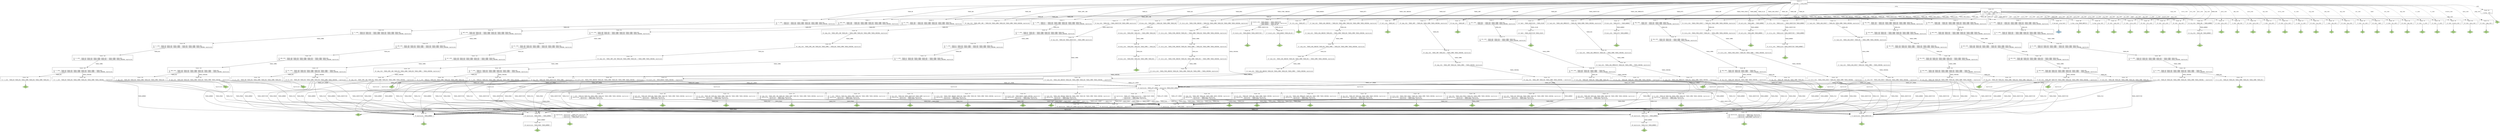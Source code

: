 // Generated by GNU Bison 3.8.2.
// Report bugs to <bug-bison@gnu.org>.
// Home page: <https://www.gnu.org/software/bison/>.

digraph "Step1/asm_parser.y"
{
  node [fontname = courier, shape = box, colorscheme = paired6]
  edge [fontname = courier]

  0 [label="State 0\n\l  0 $accept: • prog $end\l"]
  0 -> 1 [style=solid label="TOKEN_ADD"]
  0 -> 2 [style=solid label="TOKEN_SUB"]
  0 -> 3 [style=solid label="TOKEN_OR"]
  0 -> 4 [style=solid label="TOKEN_AND"]
  0 -> 5 [style=solid label="TOKEN_NOT"]
  0 -> 6 [style=solid label="TOKEN_XOR"]
  0 -> 7 [style=solid label="TOKEN_CMP"]
  0 -> 8 [style=solid label="TOKEN_RR"]
  0 -> 9 [style=solid label="TOKEN_RL"]
  0 -> 10 [style=solid label="TOKEN_BRANCH"]
  0 -> 11 [style=solid label="TOKEN_JUMP"]
  0 -> 12 [style=solid label="TOKEN_JUMP_LINK"]
  0 -> 13 [style=solid label="TOKEN_MOVE"]
  0 -> 14 [style=solid label="TOKEN_LOAD_DIRECT"]
  0 -> 15 [style=solid label="TOKEN_LOAD_IMMEDIATE"]
  0 -> 16 [style=solid label="TOKEN_LOAD_INDEXED"]
  0 -> 17 [style=solid label="TOKEN_STORE_DIRECT"]
  0 -> 18 [style=solid label="TOKEN_STORE_INDEXED"]
  0 -> 19 [style=solid label="TOKEN_RETI"]
  0 -> 20 [style=solid label="TOKEN_HALT"]
  0 -> 21 [style=solid label="TOKEN_NOP"]
  0 -> 22 [style=solid label="TOKEN_IDENTIFIER"]
  0 -> 23 [style=solid label="TOKEN_BYTE"]
  0 -> 24 [style=solid label="TOKEN_WORD"]
  0 -> 25 [style=solid label="TOKEN_ALLOC"]
  0 -> 26 [style=solid label="TOKEN_ORG"]
  0 -> 27 [style=solid label="TOKEN_EQU"]
  0 -> 28 [style=dashed label="prog"]
  0 -> 29 [style=dashed label="stmt"]
  0 -> 30 [style=dashed label="add_stmt"]
  0 -> 31 [style=dashed label="sub_stmt"]
  0 -> 32 [style=dashed label="or_stmt"]
  0 -> 33 [style=dashed label="and_stmt"]
  0 -> 34 [style=dashed label="xor_stmt"]
  0 -> 35 [style=dashed label="not_stmt"]
  0 -> 36 [style=dashed label="cmp_stmt"]
  0 -> 37 [style=dashed label="rr_stmt"]
  0 -> 38 [style=dashed label="rl_stmt"]
  0 -> 39 [style=dashed label="branch_stmt"]
  0 -> 40 [style=dashed label="move_stmt"]
  0 -> 41 [style=dashed label="jump_stmt"]
  0 -> 42 [style=dashed label="load_stmt"]
  0 -> 43 [style=dashed label="store_stmt"]
  0 -> 44 [style=dashed label="reti_stmt"]
  0 -> 45 [style=dashed label="halt_stmt"]
  0 -> 46 [style=dashed label="nop_stmt"]
  0 -> 47 [style=dashed label="byte_stmt"]
  0 -> 48 [style=dashed label="word_stmt"]
  0 -> 49 [style=dashed label="alloc_stmt"]
  0 -> 50 [style=dashed label="org_stmt"]
  0 -> 51 [style=dashed label="equ_stmt"]
  0 -> 52 [style=dashed label="label"]
  1 [label="State 1\n\l 27 add_stmt: TOKEN_ADD • TOKEN_REG TOKEN_COMMA TOKEN_REG TOKEN_COMMA TOKEN_REG\l 28         | TOKEN_ADD • TOKEN_REG TOKEN_COMMA TOKEN_REG TOKEN_COMMA TOKEN_CARDINAL expression\l"]
  1 -> 53 [style=solid label="TOKEN_REG"]
  2 [label="State 2\n\l 29 sub_stmt: TOKEN_SUB • TOKEN_REG TOKEN_COMMA TOKEN_REG TOKEN_COMMA TOKEN_REG\l 30         | TOKEN_SUB • TOKEN_REG TOKEN_COMMA TOKEN_REG TOKEN_COMMA TOKEN_CARDINAL expression\l"]
  2 -> 54 [style=solid label="TOKEN_REG"]
  3 [label="State 3\n\l 31 or_stmt: TOKEN_OR • TOKEN_REG TOKEN_COMMA TOKEN_REG TOKEN_COMMA TOKEN_REG\l 32        | TOKEN_OR • TOKEN_REG TOKEN_COMMA TOKEN_REG TOKEN_COMMA TOKEN_CARDINAL expression\l"]
  3 -> 55 [style=solid label="TOKEN_REG"]
  4 [label="State 4\n\l 33 and_stmt: TOKEN_AND • TOKEN_REG TOKEN_COMMA TOKEN_REG TOKEN_COMMA TOKEN_REG\l 34         | TOKEN_AND • TOKEN_REG TOKEN_COMMA TOKEN_REG TOKEN_COMMA TOKEN_CARDINAL expression\l"]
  4 -> 56 [style=solid label="TOKEN_REG"]
  5 [label="State 5\n\l 37 not_stmt: TOKEN_NOT • TOKEN_REG TOKEN_COMMA TOKEN_REG\l 38         | TOKEN_NOT • TOKEN_REG TOKEN_COMMA TOKEN_CARDINAL expression\l"]
  5 -> 57 [style=solid label="TOKEN_REG"]
  6 [label="State 6\n\l 35 xor_stmt: TOKEN_XOR • TOKEN_REG TOKEN_COMMA TOKEN_REG TOKEN_COMMA TOKEN_REG\l 36         | TOKEN_XOR • TOKEN_REG TOKEN_COMMA TOKEN_REG TOKEN_COMMA TOKEN_CARDINAL expression\l"]
  6 -> 58 [style=solid label="TOKEN_REG"]
  7 [label="State 7\n\l 39 cmp_stmt: TOKEN_CMP • TOKEN_REG TOKEN_COMMA TOKEN_REG\l 40         | TOKEN_CMP • TOKEN_REG TOKEN_COMMA TOKEN_CARDINAL expression\l"]
  7 -> 59 [style=solid label="TOKEN_REG"]
  8 [label="State 8\n\l 41 rr_stmt: TOKEN_RR • TOKEN_REG TOKEN_COMMA TOKEN_REG TOKEN_COMMA TOKEN_REG\l 42        | TOKEN_RR • TOKEN_REG TOKEN_COMMA TOKEN_REG TOKEN_COMMA TOKEN_CARDINAL expression\l"]
  8 -> 60 [style=solid label="TOKEN_REG"]
  9 [label="State 9\n\l 43 rl_stmt: TOKEN_RL • TOKEN_REG TOKEN_COMMA TOKEN_REG TOKEN_COMMA TOKEN_REG\l 44        | TOKEN_RL • TOKEN_REG TOKEN_COMMA TOKEN_REG TOKEN_COMMA TOKEN_CARDINAL expression\l"]
  9 -> 61 [style=solid label="TOKEN_REG"]
  10 [label="State 10\n\l 45 branch_stmt: TOKEN_BRANCH • TOKEN_IDENTIFIER\l 46            | TOKEN_BRANCH • TOKEN_CARDINAL expression\l 47            | TOKEN_BRANCH • TOKEN_DOLLAR\l"]
  10 -> 62 [style=solid label="TOKEN_IDENTIFIER"]
  10 -> 63 [style=solid label="TOKEN_CARDINAL"]
  10 -> 64 [style=solid label="TOKEN_DOLLAR"]
  11 [label="State 11\n\l 49 jump_stmt: TOKEN_JUMP • TOKEN_REG TOKEN_COMMA TOKEN_CARDINAL expression\l"]
  11 -> 65 [style=solid label="TOKEN_REG"]
  12 [label="State 12\n\l 50 jump_stmt: TOKEN_JUMP_LINK • TOKEN_REG TOKEN_COMMA TOKEN_REG TOKEN_COMMA TOKEN_CARDINAL expression\l"]
  12 -> 66 [style=solid label="TOKEN_REG"]
  13 [label="State 13\n\l 48 move_stmt: TOKEN_MOVE • TOKEN_REG TOKEN_COMMA TOKEN_REG\l"]
  13 -> 67 [style=solid label="TOKEN_REG"]
  14 [label="State 14\n\l 51 load_stmt: TOKEN_LOAD_DIRECT • TOKEN_REG TOKEN_COMMA TOKEN_CARDINAL expression\l"]
  14 -> 68 [style=solid label="TOKEN_REG"]
  15 [label="State 15\n\l 52 load_stmt: TOKEN_LOAD_IMMEDIATE • TOKEN_REG TOKEN_COMMA TOKEN_CARDINAL expression\l"]
  15 -> 69 [style=solid label="TOKEN_REG"]
  16 [label="State 16\n\l 53 load_stmt: TOKEN_LOAD_INDEXED • TOKEN_REG TOKEN_COMMA TOKEN_REG TOKEN_COMMA TOKEN_CARDINAL expression\l"]
  16 -> 70 [style=solid label="TOKEN_REG"]
  17 [label="State 17\n\l 54 store_stmt: TOKEN_STORE_DIRECT • TOKEN_REG TOKEN_COMMA TOKEN_CARDINAL expression\l"]
  17 -> 71 [style=solid label="TOKEN_REG"]
  18 [label="State 18\n\l 55 store_stmt: TOKEN_STORE_INDEXED • TOKEN_REG TOKEN_COMMA TOKEN_REG TOKEN_COMMA TOKEN_CARDINAL expression\l"]
  18 -> 72 [style=solid label="TOKEN_REG"]
  19 [label="State 19\n\l 56 reti_stmt: TOKEN_RETI •\l"]
  19 -> "19R56" [style=solid]
 "19R56" [label="R56", fillcolor=3, shape=diamond, style=filled]
  20 [label="State 20\n\l 57 halt_stmt: TOKEN_HALT •\l"]
  20 -> "20R57" [style=solid]
 "20R57" [label="R57", fillcolor=3, shape=diamond, style=filled]
  21 [label="State 21\n\l 58 nop_stmt: TOKEN_NOP •\l"]
  21 -> "21R58" [style=solid]
 "21R58" [label="R58", fillcolor=3, shape=diamond, style=filled]
  22 [label="State 22\n\l 64 label: TOKEN_IDENTIFIER • TOKEN_COLON\l"]
  22 -> 73 [style=solid label="TOKEN_COLON"]
  23 [label="State 23\n\l 59 byte_stmt: TOKEN_BYTE • TOKEN_NUMBER\l"]
  23 -> 74 [style=solid label="TOKEN_NUMBER"]
  24 [label="State 24\n\l 60 word_stmt: TOKEN_WORD • TOKEN_NUMBER\l"]
  24 -> 75 [style=solid label="TOKEN_NUMBER"]
  25 [label="State 25\n\l 61 alloc_stmt: TOKEN_ALLOC • TOKEN_IDENTIFIER TOKEN_NUMBER\l"]
  25 -> 76 [style=solid label="TOKEN_IDENTIFIER"]
  26 [label="State 26\n\l 62 org_stmt: TOKEN_ORG • TOKEN_NUMBER\l"]
  26 -> 77 [style=solid label="TOKEN_NUMBER"]
  27 [label="State 27\n\l 63 equ_stmt: TOKEN_EQU • TOKEN_IDENTIFIER TOKEN_COMMA expression\l"]
  27 -> 78 [style=solid label="TOKEN_IDENTIFIER"]
  28 [label="State 28\n\l  0 $accept: prog • $end\l  1 prog: prog • TOKEN_ENDFILE\l  2     | prog • stmt\l"]
  28 -> 79 [style=solid label="$end"]
  28 -> 1 [style=solid label="TOKEN_ADD"]
  28 -> 2 [style=solid label="TOKEN_SUB"]
  28 -> 3 [style=solid label="TOKEN_OR"]
  28 -> 4 [style=solid label="TOKEN_AND"]
  28 -> 5 [style=solid label="TOKEN_NOT"]
  28 -> 6 [style=solid label="TOKEN_XOR"]
  28 -> 7 [style=solid label="TOKEN_CMP"]
  28 -> 8 [style=solid label="TOKEN_RR"]
  28 -> 9 [style=solid label="TOKEN_RL"]
  28 -> 10 [style=solid label="TOKEN_BRANCH"]
  28 -> 11 [style=solid label="TOKEN_JUMP"]
  28 -> 12 [style=solid label="TOKEN_JUMP_LINK"]
  28 -> 13 [style=solid label="TOKEN_MOVE"]
  28 -> 14 [style=solid label="TOKEN_LOAD_DIRECT"]
  28 -> 15 [style=solid label="TOKEN_LOAD_IMMEDIATE"]
  28 -> 16 [style=solid label="TOKEN_LOAD_INDEXED"]
  28 -> 17 [style=solid label="TOKEN_STORE_DIRECT"]
  28 -> 18 [style=solid label="TOKEN_STORE_INDEXED"]
  28 -> 19 [style=solid label="TOKEN_RETI"]
  28 -> 20 [style=solid label="TOKEN_HALT"]
  28 -> 21 [style=solid label="TOKEN_NOP"]
  28 -> 22 [style=solid label="TOKEN_IDENTIFIER"]
  28 -> 80 [style=solid label="TOKEN_ENDFILE"]
  28 -> 23 [style=solid label="TOKEN_BYTE"]
  28 -> 24 [style=solid label="TOKEN_WORD"]
  28 -> 25 [style=solid label="TOKEN_ALLOC"]
  28 -> 26 [style=solid label="TOKEN_ORG"]
  28 -> 27 [style=solid label="TOKEN_EQU"]
  28 -> 81 [style=dashed label="stmt"]
  28 -> 30 [style=dashed label="add_stmt"]
  28 -> 31 [style=dashed label="sub_stmt"]
  28 -> 32 [style=dashed label="or_stmt"]
  28 -> 33 [style=dashed label="and_stmt"]
  28 -> 34 [style=dashed label="xor_stmt"]
  28 -> 35 [style=dashed label="not_stmt"]
  28 -> 36 [style=dashed label="cmp_stmt"]
  28 -> 37 [style=dashed label="rr_stmt"]
  28 -> 38 [style=dashed label="rl_stmt"]
  28 -> 39 [style=dashed label="branch_stmt"]
  28 -> 40 [style=dashed label="move_stmt"]
  28 -> 41 [style=dashed label="jump_stmt"]
  28 -> 42 [style=dashed label="load_stmt"]
  28 -> 43 [style=dashed label="store_stmt"]
  28 -> 44 [style=dashed label="reti_stmt"]
  28 -> 45 [style=dashed label="halt_stmt"]
  28 -> 46 [style=dashed label="nop_stmt"]
  28 -> 47 [style=dashed label="byte_stmt"]
  28 -> 48 [style=dashed label="word_stmt"]
  28 -> 49 [style=dashed label="alloc_stmt"]
  28 -> 50 [style=dashed label="org_stmt"]
  28 -> 51 [style=dashed label="equ_stmt"]
  28 -> 52 [style=dashed label="label"]
  29 [label="State 29\n\l  3 prog: stmt •\l"]
  29 -> "29R3" [style=solid]
 "29R3" [label="R3", fillcolor=3, shape=diamond, style=filled]
  30 [label="State 30\n\l  4 stmt: add_stmt •\l"]
  30 -> "30R4" [style=solid]
 "30R4" [label="R4", fillcolor=3, shape=diamond, style=filled]
  31 [label="State 31\n\l  5 stmt: sub_stmt •\l"]
  31 -> "31R5" [style=solid]
 "31R5" [label="R5", fillcolor=3, shape=diamond, style=filled]
  32 [label="State 32\n\l  6 stmt: or_stmt •\l"]
  32 -> "32R6" [style=solid]
 "32R6" [label="R6", fillcolor=3, shape=diamond, style=filled]
  33 [label="State 33\n\l  7 stmt: and_stmt •\l"]
  33 -> "33R7" [style=solid]
 "33R7" [label="R7", fillcolor=3, shape=diamond, style=filled]
  34 [label="State 34\n\l  9 stmt: xor_stmt •\l"]
  34 -> "34R9" [style=solid]
 "34R9" [label="R9", fillcolor=3, shape=diamond, style=filled]
  35 [label="State 35\n\l  8 stmt: not_stmt •\l"]
  35 -> "35R8" [style=solid]
 "35R8" [label="R8", fillcolor=3, shape=diamond, style=filled]
  36 [label="State 36\n\l 10 stmt: cmp_stmt •\l"]
  36 -> "36R10" [style=solid]
 "36R10" [label="R10", fillcolor=3, shape=diamond, style=filled]
  37 [label="State 37\n\l 11 stmt: rr_stmt •\l"]
  37 -> "37R11" [style=solid]
 "37R11" [label="R11", fillcolor=3, shape=diamond, style=filled]
  38 [label="State 38\n\l 12 stmt: rl_stmt •\l"]
  38 -> "38R12" [style=solid]
 "38R12" [label="R12", fillcolor=3, shape=diamond, style=filled]
  39 [label="State 39\n\l 13 stmt: branch_stmt •\l"]
  39 -> "39R13" [style=solid]
 "39R13" [label="R13", fillcolor=3, shape=diamond, style=filled]
  40 [label="State 40\n\l 14 stmt: move_stmt •\l"]
  40 -> "40R14" [style=solid]
 "40R14" [label="R14", fillcolor=3, shape=diamond, style=filled]
  41 [label="State 41\n\l 15 stmt: jump_stmt •\l"]
  41 -> "41R15" [style=solid]
 "41R15" [label="R15", fillcolor=3, shape=diamond, style=filled]
  42 [label="State 42\n\l 16 stmt: load_stmt •\l"]
  42 -> "42R16" [style=solid]
 "42R16" [label="R16", fillcolor=3, shape=diamond, style=filled]
  43 [label="State 43\n\l 17 stmt: store_stmt •\l"]
  43 -> "43R17" [style=solid]
 "43R17" [label="R17", fillcolor=3, shape=diamond, style=filled]
  44 [label="State 44\n\l 18 stmt: reti_stmt •\l"]
  44 -> "44R18" [style=solid]
 "44R18" [label="R18", fillcolor=3, shape=diamond, style=filled]
  45 [label="State 45\n\l 19 stmt: halt_stmt •\l"]
  45 -> "45R19" [style=solid]
 "45R19" [label="R19", fillcolor=3, shape=diamond, style=filled]
  46 [label="State 46\n\l 20 stmt: nop_stmt •\l"]
  46 -> "46R20" [style=solid]
 "46R20" [label="R20", fillcolor=3, shape=diamond, style=filled]
  47 [label="State 47\n\l 21 stmt: byte_stmt •\l"]
  47 -> "47R21" [style=solid]
 "47R21" [label="R21", fillcolor=3, shape=diamond, style=filled]
  48 [label="State 48\n\l 22 stmt: word_stmt •\l"]
  48 -> "48R22" [style=solid]
 "48R22" [label="R22", fillcolor=3, shape=diamond, style=filled]
  49 [label="State 49\n\l 23 stmt: alloc_stmt •\l"]
  49 -> "49R23" [style=solid]
 "49R23" [label="R23", fillcolor=3, shape=diamond, style=filled]
  50 [label="State 50\n\l 24 stmt: org_stmt •\l"]
  50 -> "50R24" [style=solid]
 "50R24" [label="R24", fillcolor=3, shape=diamond, style=filled]
  51 [label="State 51\n\l 25 stmt: equ_stmt •\l"]
  51 -> "51R25" [style=solid]
 "51R25" [label="R25", fillcolor=3, shape=diamond, style=filled]
  52 [label="State 52\n\l 26 stmt: label •\l"]
  52 -> "52R26" [style=solid]
 "52R26" [label="R26", fillcolor=3, shape=diamond, style=filled]
  53 [label="State 53\n\l 27 add_stmt: TOKEN_ADD TOKEN_REG • TOKEN_COMMA TOKEN_REG TOKEN_COMMA TOKEN_REG\l 28         | TOKEN_ADD TOKEN_REG • TOKEN_COMMA TOKEN_REG TOKEN_COMMA TOKEN_CARDINAL expression\l"]
  53 -> 82 [style=solid label="TOKEN_COMMA"]
  54 [label="State 54\n\l 29 sub_stmt: TOKEN_SUB TOKEN_REG • TOKEN_COMMA TOKEN_REG TOKEN_COMMA TOKEN_REG\l 30         | TOKEN_SUB TOKEN_REG • TOKEN_COMMA TOKEN_REG TOKEN_COMMA TOKEN_CARDINAL expression\l"]
  54 -> 83 [style=solid label="TOKEN_COMMA"]
  55 [label="State 55\n\l 31 or_stmt: TOKEN_OR TOKEN_REG • TOKEN_COMMA TOKEN_REG TOKEN_COMMA TOKEN_REG\l 32        | TOKEN_OR TOKEN_REG • TOKEN_COMMA TOKEN_REG TOKEN_COMMA TOKEN_CARDINAL expression\l"]
  55 -> 84 [style=solid label="TOKEN_COMMA"]
  56 [label="State 56\n\l 33 and_stmt: TOKEN_AND TOKEN_REG • TOKEN_COMMA TOKEN_REG TOKEN_COMMA TOKEN_REG\l 34         | TOKEN_AND TOKEN_REG • TOKEN_COMMA TOKEN_REG TOKEN_COMMA TOKEN_CARDINAL expression\l"]
  56 -> 85 [style=solid label="TOKEN_COMMA"]
  57 [label="State 57\n\l 37 not_stmt: TOKEN_NOT TOKEN_REG • TOKEN_COMMA TOKEN_REG\l 38         | TOKEN_NOT TOKEN_REG • TOKEN_COMMA TOKEN_CARDINAL expression\l"]
  57 -> 86 [style=solid label="TOKEN_COMMA"]
  58 [label="State 58\n\l 35 xor_stmt: TOKEN_XOR TOKEN_REG • TOKEN_COMMA TOKEN_REG TOKEN_COMMA TOKEN_REG\l 36         | TOKEN_XOR TOKEN_REG • TOKEN_COMMA TOKEN_REG TOKEN_COMMA TOKEN_CARDINAL expression\l"]
  58 -> 87 [style=solid label="TOKEN_COMMA"]
  59 [label="State 59\n\l 39 cmp_stmt: TOKEN_CMP TOKEN_REG • TOKEN_COMMA TOKEN_REG\l 40         | TOKEN_CMP TOKEN_REG • TOKEN_COMMA TOKEN_CARDINAL expression\l"]
  59 -> 88 [style=solid label="TOKEN_COMMA"]
  60 [label="State 60\n\l 41 rr_stmt: TOKEN_RR TOKEN_REG • TOKEN_COMMA TOKEN_REG TOKEN_COMMA TOKEN_REG\l 42        | TOKEN_RR TOKEN_REG • TOKEN_COMMA TOKEN_REG TOKEN_COMMA TOKEN_CARDINAL expression\l"]
  60 -> 89 [style=solid label="TOKEN_COMMA"]
  61 [label="State 61\n\l 43 rl_stmt: TOKEN_RL TOKEN_REG • TOKEN_COMMA TOKEN_REG TOKEN_COMMA TOKEN_REG\l 44        | TOKEN_RL TOKEN_REG • TOKEN_COMMA TOKEN_REG TOKEN_COMMA TOKEN_CARDINAL expression\l"]
  61 -> 90 [style=solid label="TOKEN_COMMA"]
  62 [label="State 62\n\l 45 branch_stmt: TOKEN_BRANCH TOKEN_IDENTIFIER •\l"]
  62 -> "62R45" [style=solid]
 "62R45" [label="R45", fillcolor=3, shape=diamond, style=filled]
  63 [label="State 63\n\l 46 branch_stmt: TOKEN_BRANCH TOKEN_CARDINAL • expression\l"]
  63 -> 91 [style=solid label="TOKEN_NUMBER"]
  63 -> 92 [style=solid label="TOKEN_IDENTIFIER"]
  63 -> 93 [style=solid label="TOKEN_PLUS"]
  63 -> 94 [style=solid label="TOKEN_MINUS"]
  63 -> 95 [style=solid label="TOKEN_LEFT_PAREN"]
  63 -> 96 [style=dashed label="expression"]
  64 [label="State 64\n\l 47 branch_stmt: TOKEN_BRANCH TOKEN_DOLLAR •\l"]
  64 -> "64R47" [style=solid]
 "64R47" [label="R47", fillcolor=3, shape=diamond, style=filled]
  65 [label="State 65\n\l 49 jump_stmt: TOKEN_JUMP TOKEN_REG • TOKEN_COMMA TOKEN_CARDINAL expression\l"]
  65 -> 97 [style=solid label="TOKEN_COMMA"]
  66 [label="State 66\n\l 50 jump_stmt: TOKEN_JUMP_LINK TOKEN_REG • TOKEN_COMMA TOKEN_REG TOKEN_COMMA TOKEN_CARDINAL expression\l"]
  66 -> 98 [style=solid label="TOKEN_COMMA"]
  67 [label="State 67\n\l 48 move_stmt: TOKEN_MOVE TOKEN_REG • TOKEN_COMMA TOKEN_REG\l"]
  67 -> 99 [style=solid label="TOKEN_COMMA"]
  68 [label="State 68\n\l 51 load_stmt: TOKEN_LOAD_DIRECT TOKEN_REG • TOKEN_COMMA TOKEN_CARDINAL expression\l"]
  68 -> 100 [style=solid label="TOKEN_COMMA"]
  69 [label="State 69\n\l 52 load_stmt: TOKEN_LOAD_IMMEDIATE TOKEN_REG • TOKEN_COMMA TOKEN_CARDINAL expression\l"]
  69 -> 101 [style=solid label="TOKEN_COMMA"]
  70 [label="State 70\n\l 53 load_stmt: TOKEN_LOAD_INDEXED TOKEN_REG • TOKEN_COMMA TOKEN_REG TOKEN_COMMA TOKEN_CARDINAL expression\l"]
  70 -> 102 [style=solid label="TOKEN_COMMA"]
  71 [label="State 71\n\l 54 store_stmt: TOKEN_STORE_DIRECT TOKEN_REG • TOKEN_COMMA TOKEN_CARDINAL expression\l"]
  71 -> 103 [style=solid label="TOKEN_COMMA"]
  72 [label="State 72\n\l 55 store_stmt: TOKEN_STORE_INDEXED TOKEN_REG • TOKEN_COMMA TOKEN_REG TOKEN_COMMA TOKEN_CARDINAL expression\l"]
  72 -> 104 [style=solid label="TOKEN_COMMA"]
  73 [label="State 73\n\l 64 label: TOKEN_IDENTIFIER TOKEN_COLON •\l"]
  73 -> "73R64" [style=solid]
 "73R64" [label="R64", fillcolor=3, shape=diamond, style=filled]
  74 [label="State 74\n\l 59 byte_stmt: TOKEN_BYTE TOKEN_NUMBER •\l"]
  74 -> "74R59" [style=solid]
 "74R59" [label="R59", fillcolor=3, shape=diamond, style=filled]
  75 [label="State 75\n\l 60 word_stmt: TOKEN_WORD TOKEN_NUMBER •\l"]
  75 -> "75R60" [style=solid]
 "75R60" [label="R60", fillcolor=3, shape=diamond, style=filled]
  76 [label="State 76\n\l 61 alloc_stmt: TOKEN_ALLOC TOKEN_IDENTIFIER • TOKEN_NUMBER\l"]
  76 -> 105 [style=solid label="TOKEN_NUMBER"]
  77 [label="State 77\n\l 62 org_stmt: TOKEN_ORG TOKEN_NUMBER •\l"]
  77 -> "77R62" [style=solid]
 "77R62" [label="R62", fillcolor=3, shape=diamond, style=filled]
  78 [label="State 78\n\l 63 equ_stmt: TOKEN_EQU TOKEN_IDENTIFIER • TOKEN_COMMA expression\l"]
  78 -> 106 [style=solid label="TOKEN_COMMA"]
  79 [label="State 79\n\l  0 $accept: prog $end •\l"]
  79 -> "79R0" [style=solid]
 "79R0" [label="Acc", fillcolor=1, shape=diamond, style=filled]
  80 [label="State 80\n\l  1 prog: prog TOKEN_ENDFILE •\l"]
  80 -> "80R1" [style=solid]
 "80R1" [label="R1", fillcolor=3, shape=diamond, style=filled]
  81 [label="State 81\n\l  2 prog: prog stmt •\l"]
  81 -> "81R2" [style=solid]
 "81R2" [label="R2", fillcolor=3, shape=diamond, style=filled]
  82 [label="State 82\n\l 27 add_stmt: TOKEN_ADD TOKEN_REG TOKEN_COMMA • TOKEN_REG TOKEN_COMMA TOKEN_REG\l 28         | TOKEN_ADD TOKEN_REG TOKEN_COMMA • TOKEN_REG TOKEN_COMMA TOKEN_CARDINAL expression\l"]
  82 -> 107 [style=solid label="TOKEN_REG"]
  83 [label="State 83\n\l 29 sub_stmt: TOKEN_SUB TOKEN_REG TOKEN_COMMA • TOKEN_REG TOKEN_COMMA TOKEN_REG\l 30         | TOKEN_SUB TOKEN_REG TOKEN_COMMA • TOKEN_REG TOKEN_COMMA TOKEN_CARDINAL expression\l"]
  83 -> 108 [style=solid label="TOKEN_REG"]
  84 [label="State 84\n\l 31 or_stmt: TOKEN_OR TOKEN_REG TOKEN_COMMA • TOKEN_REG TOKEN_COMMA TOKEN_REG\l 32        | TOKEN_OR TOKEN_REG TOKEN_COMMA • TOKEN_REG TOKEN_COMMA TOKEN_CARDINAL expression\l"]
  84 -> 109 [style=solid label="TOKEN_REG"]
  85 [label="State 85\n\l 33 and_stmt: TOKEN_AND TOKEN_REG TOKEN_COMMA • TOKEN_REG TOKEN_COMMA TOKEN_REG\l 34         | TOKEN_AND TOKEN_REG TOKEN_COMMA • TOKEN_REG TOKEN_COMMA TOKEN_CARDINAL expression\l"]
  85 -> 110 [style=solid label="TOKEN_REG"]
  86 [label="State 86\n\l 37 not_stmt: TOKEN_NOT TOKEN_REG TOKEN_COMMA • TOKEN_REG\l 38         | TOKEN_NOT TOKEN_REG TOKEN_COMMA • TOKEN_CARDINAL expression\l"]
  86 -> 111 [style=solid label="TOKEN_REG"]
  86 -> 112 [style=solid label="TOKEN_CARDINAL"]
  87 [label="State 87\n\l 35 xor_stmt: TOKEN_XOR TOKEN_REG TOKEN_COMMA • TOKEN_REG TOKEN_COMMA TOKEN_REG\l 36         | TOKEN_XOR TOKEN_REG TOKEN_COMMA • TOKEN_REG TOKEN_COMMA TOKEN_CARDINAL expression\l"]
  87 -> 113 [style=solid label="TOKEN_REG"]
  88 [label="State 88\n\l 39 cmp_stmt: TOKEN_CMP TOKEN_REG TOKEN_COMMA • TOKEN_REG\l 40         | TOKEN_CMP TOKEN_REG TOKEN_COMMA • TOKEN_CARDINAL expression\l"]
  88 -> 114 [style=solid label="TOKEN_REG"]
  88 -> 115 [style=solid label="TOKEN_CARDINAL"]
  89 [label="State 89\n\l 41 rr_stmt: TOKEN_RR TOKEN_REG TOKEN_COMMA • TOKEN_REG TOKEN_COMMA TOKEN_REG\l 42        | TOKEN_RR TOKEN_REG TOKEN_COMMA • TOKEN_REG TOKEN_COMMA TOKEN_CARDINAL expression\l"]
  89 -> 116 [style=solid label="TOKEN_REG"]
  90 [label="State 90\n\l 43 rl_stmt: TOKEN_RL TOKEN_REG TOKEN_COMMA • TOKEN_REG TOKEN_COMMA TOKEN_REG\l 44        | TOKEN_RL TOKEN_REG TOKEN_COMMA • TOKEN_REG TOKEN_COMMA TOKEN_CARDINAL expression\l"]
  90 -> 117 [style=solid label="TOKEN_REG"]
  91 [label="State 91\n\l 70 expression: TOKEN_NUMBER •\l"]
  91 -> "91R70" [style=solid]
 "91R70" [label="R70", fillcolor=3, shape=diamond, style=filled]
  92 [label="State 92\n\l 71 expression: TOKEN_IDENTIFIER •\l"]
  92 -> "92R71" [style=solid]
 "92R71" [label="R71", fillcolor=3, shape=diamond, style=filled]
  93 [label="State 93\n\l 68 expression: TOKEN_PLUS • TOKEN_NUMBER\l"]
  93 -> 118 [style=solid label="TOKEN_NUMBER"]
  94 [label="State 94\n\l 69 expression: TOKEN_MINUS • TOKEN_NUMBER\l"]
  94 -> 119 [style=solid label="TOKEN_NUMBER"]
  95 [label="State 95\n\l 65 expression: TOKEN_LEFT_PAREN • expression TOKEN_RIGHT_PAREN\l"]
  95 -> 91 [style=solid label="TOKEN_NUMBER"]
  95 -> 92 [style=solid label="TOKEN_IDENTIFIER"]
  95 -> 93 [style=solid label="TOKEN_PLUS"]
  95 -> 94 [style=solid label="TOKEN_MINUS"]
  95 -> 95 [style=solid label="TOKEN_LEFT_PAREN"]
  95 -> 120 [style=dashed label="expression"]
  96 [label="State 96\n\l 46 branch_stmt: TOKEN_BRANCH TOKEN_CARDINAL expression •\l 66 expression: expression • TOKEN_PLUS expression\l 67           | expression • TOKEN_MINUS expression\l"]
  96 -> 121 [style=solid label="TOKEN_PLUS"]
  96 -> 122 [style=solid label="TOKEN_MINUS"]
  96 -> "96R46" [style=solid]
 "96R46" [label="R46", fillcolor=3, shape=diamond, style=filled]
  97 [label="State 97\n\l 49 jump_stmt: TOKEN_JUMP TOKEN_REG TOKEN_COMMA • TOKEN_CARDINAL expression\l"]
  97 -> 123 [style=solid label="TOKEN_CARDINAL"]
  98 [label="State 98\n\l 50 jump_stmt: TOKEN_JUMP_LINK TOKEN_REG TOKEN_COMMA • TOKEN_REG TOKEN_COMMA TOKEN_CARDINAL expression\l"]
  98 -> 124 [style=solid label="TOKEN_REG"]
  99 [label="State 99\n\l 48 move_stmt: TOKEN_MOVE TOKEN_REG TOKEN_COMMA • TOKEN_REG\l"]
  99 -> 125 [style=solid label="TOKEN_REG"]
  100 [label="State 100\n\l 51 load_stmt: TOKEN_LOAD_DIRECT TOKEN_REG TOKEN_COMMA • TOKEN_CARDINAL expression\l"]
  100 -> 126 [style=solid label="TOKEN_CARDINAL"]
  101 [label="State 101\n\l 52 load_stmt: TOKEN_LOAD_IMMEDIATE TOKEN_REG TOKEN_COMMA • TOKEN_CARDINAL expression\l"]
  101 -> 127 [style=solid label="TOKEN_CARDINAL"]
  102 [label="State 102\n\l 53 load_stmt: TOKEN_LOAD_INDEXED TOKEN_REG TOKEN_COMMA • TOKEN_REG TOKEN_COMMA TOKEN_CARDINAL expression\l"]
  102 -> 128 [style=solid label="TOKEN_REG"]
  103 [label="State 103\n\l 54 store_stmt: TOKEN_STORE_DIRECT TOKEN_REG TOKEN_COMMA • TOKEN_CARDINAL expression\l"]
  103 -> 129 [style=solid label="TOKEN_CARDINAL"]
  104 [label="State 104\n\l 55 store_stmt: TOKEN_STORE_INDEXED TOKEN_REG TOKEN_COMMA • TOKEN_REG TOKEN_COMMA TOKEN_CARDINAL expression\l"]
  104 -> 130 [style=solid label="TOKEN_REG"]
  105 [label="State 105\n\l 61 alloc_stmt: TOKEN_ALLOC TOKEN_IDENTIFIER TOKEN_NUMBER •\l"]
  105 -> "105R61" [style=solid]
 "105R61" [label="R61", fillcolor=3, shape=diamond, style=filled]
  106 [label="State 106\n\l 63 equ_stmt: TOKEN_EQU TOKEN_IDENTIFIER TOKEN_COMMA • expression\l"]
  106 -> 91 [style=solid label="TOKEN_NUMBER"]
  106 -> 92 [style=solid label="TOKEN_IDENTIFIER"]
  106 -> 93 [style=solid label="TOKEN_PLUS"]
  106 -> 94 [style=solid label="TOKEN_MINUS"]
  106 -> 95 [style=solid label="TOKEN_LEFT_PAREN"]
  106 -> 131 [style=dashed label="expression"]
  107 [label="State 107\n\l 27 add_stmt: TOKEN_ADD TOKEN_REG TOKEN_COMMA TOKEN_REG • TOKEN_COMMA TOKEN_REG\l 28         | TOKEN_ADD TOKEN_REG TOKEN_COMMA TOKEN_REG • TOKEN_COMMA TOKEN_CARDINAL expression\l"]
  107 -> 132 [style=solid label="TOKEN_COMMA"]
  108 [label="State 108\n\l 29 sub_stmt: TOKEN_SUB TOKEN_REG TOKEN_COMMA TOKEN_REG • TOKEN_COMMA TOKEN_REG\l 30         | TOKEN_SUB TOKEN_REG TOKEN_COMMA TOKEN_REG • TOKEN_COMMA TOKEN_CARDINAL expression\l"]
  108 -> 133 [style=solid label="TOKEN_COMMA"]
  109 [label="State 109\n\l 31 or_stmt: TOKEN_OR TOKEN_REG TOKEN_COMMA TOKEN_REG • TOKEN_COMMA TOKEN_REG\l 32        | TOKEN_OR TOKEN_REG TOKEN_COMMA TOKEN_REG • TOKEN_COMMA TOKEN_CARDINAL expression\l"]
  109 -> 134 [style=solid label="TOKEN_COMMA"]
  110 [label="State 110\n\l 33 and_stmt: TOKEN_AND TOKEN_REG TOKEN_COMMA TOKEN_REG • TOKEN_COMMA TOKEN_REG\l 34         | TOKEN_AND TOKEN_REG TOKEN_COMMA TOKEN_REG • TOKEN_COMMA TOKEN_CARDINAL expression\l"]
  110 -> 135 [style=solid label="TOKEN_COMMA"]
  111 [label="State 111\n\l 37 not_stmt: TOKEN_NOT TOKEN_REG TOKEN_COMMA TOKEN_REG •\l"]
  111 -> "111R37" [style=solid]
 "111R37" [label="R37", fillcolor=3, shape=diamond, style=filled]
  112 [label="State 112\n\l 38 not_stmt: TOKEN_NOT TOKEN_REG TOKEN_COMMA TOKEN_CARDINAL • expression\l"]
  112 -> 91 [style=solid label="TOKEN_NUMBER"]
  112 -> 92 [style=solid label="TOKEN_IDENTIFIER"]
  112 -> 93 [style=solid label="TOKEN_PLUS"]
  112 -> 94 [style=solid label="TOKEN_MINUS"]
  112 -> 95 [style=solid label="TOKEN_LEFT_PAREN"]
  112 -> 136 [style=dashed label="expression"]
  113 [label="State 113\n\l 35 xor_stmt: TOKEN_XOR TOKEN_REG TOKEN_COMMA TOKEN_REG • TOKEN_COMMA TOKEN_REG\l 36         | TOKEN_XOR TOKEN_REG TOKEN_COMMA TOKEN_REG • TOKEN_COMMA TOKEN_CARDINAL expression\l"]
  113 -> 137 [style=solid label="TOKEN_COMMA"]
  114 [label="State 114\n\l 39 cmp_stmt: TOKEN_CMP TOKEN_REG TOKEN_COMMA TOKEN_REG •\l"]
  114 -> "114R39" [style=solid]
 "114R39" [label="R39", fillcolor=3, shape=diamond, style=filled]
  115 [label="State 115\n\l 40 cmp_stmt: TOKEN_CMP TOKEN_REG TOKEN_COMMA TOKEN_CARDINAL • expression\l"]
  115 -> 91 [style=solid label="TOKEN_NUMBER"]
  115 -> 92 [style=solid label="TOKEN_IDENTIFIER"]
  115 -> 93 [style=solid label="TOKEN_PLUS"]
  115 -> 94 [style=solid label="TOKEN_MINUS"]
  115 -> 95 [style=solid label="TOKEN_LEFT_PAREN"]
  115 -> 138 [style=dashed label="expression"]
  116 [label="State 116\n\l 41 rr_stmt: TOKEN_RR TOKEN_REG TOKEN_COMMA TOKEN_REG • TOKEN_COMMA TOKEN_REG\l 42        | TOKEN_RR TOKEN_REG TOKEN_COMMA TOKEN_REG • TOKEN_COMMA TOKEN_CARDINAL expression\l"]
  116 -> 139 [style=solid label="TOKEN_COMMA"]
  117 [label="State 117\n\l 43 rl_stmt: TOKEN_RL TOKEN_REG TOKEN_COMMA TOKEN_REG • TOKEN_COMMA TOKEN_REG\l 44        | TOKEN_RL TOKEN_REG TOKEN_COMMA TOKEN_REG • TOKEN_COMMA TOKEN_CARDINAL expression\l"]
  117 -> 140 [style=solid label="TOKEN_COMMA"]
  118 [label="State 118\n\l 68 expression: TOKEN_PLUS TOKEN_NUMBER •\l"]
  118 -> "118R68" [style=solid]
 "118R68" [label="R68", fillcolor=3, shape=diamond, style=filled]
  119 [label="State 119\n\l 69 expression: TOKEN_MINUS TOKEN_NUMBER •\l"]
  119 -> "119R69" [style=solid]
 "119R69" [label="R69", fillcolor=3, shape=diamond, style=filled]
  120 [label="State 120\n\l 65 expression: TOKEN_LEFT_PAREN expression • TOKEN_RIGHT_PAREN\l 66           | expression • TOKEN_PLUS expression\l 67           | expression • TOKEN_MINUS expression\l"]
  120 -> 121 [style=solid label="TOKEN_PLUS"]
  120 -> 122 [style=solid label="TOKEN_MINUS"]
  120 -> 141 [style=solid label="TOKEN_RIGHT_PAREN"]
  121 [label="State 121\n\l 66 expression: expression TOKEN_PLUS • expression\l"]
  121 -> 91 [style=solid label="TOKEN_NUMBER"]
  121 -> 92 [style=solid label="TOKEN_IDENTIFIER"]
  121 -> 93 [style=solid label="TOKEN_PLUS"]
  121 -> 94 [style=solid label="TOKEN_MINUS"]
  121 -> 95 [style=solid label="TOKEN_LEFT_PAREN"]
  121 -> 142 [style=dashed label="expression"]
  122 [label="State 122\n\l 67 expression: expression TOKEN_MINUS • expression\l"]
  122 -> 91 [style=solid label="TOKEN_NUMBER"]
  122 -> 92 [style=solid label="TOKEN_IDENTIFIER"]
  122 -> 93 [style=solid label="TOKEN_PLUS"]
  122 -> 94 [style=solid label="TOKEN_MINUS"]
  122 -> 95 [style=solid label="TOKEN_LEFT_PAREN"]
  122 -> 143 [style=dashed label="expression"]
  123 [label="State 123\n\l 49 jump_stmt: TOKEN_JUMP TOKEN_REG TOKEN_COMMA TOKEN_CARDINAL • expression\l"]
  123 -> 91 [style=solid label="TOKEN_NUMBER"]
  123 -> 92 [style=solid label="TOKEN_IDENTIFIER"]
  123 -> 93 [style=solid label="TOKEN_PLUS"]
  123 -> 94 [style=solid label="TOKEN_MINUS"]
  123 -> 95 [style=solid label="TOKEN_LEFT_PAREN"]
  123 -> 144 [style=dashed label="expression"]
  124 [label="State 124\n\l 50 jump_stmt: TOKEN_JUMP_LINK TOKEN_REG TOKEN_COMMA TOKEN_REG • TOKEN_COMMA TOKEN_CARDINAL expression\l"]
  124 -> 145 [style=solid label="TOKEN_COMMA"]
  125 [label="State 125\n\l 48 move_stmt: TOKEN_MOVE TOKEN_REG TOKEN_COMMA TOKEN_REG •\l"]
  125 -> "125R48" [style=solid]
 "125R48" [label="R48", fillcolor=3, shape=diamond, style=filled]
  126 [label="State 126\n\l 51 load_stmt: TOKEN_LOAD_DIRECT TOKEN_REG TOKEN_COMMA TOKEN_CARDINAL • expression\l"]
  126 -> 91 [style=solid label="TOKEN_NUMBER"]
  126 -> 92 [style=solid label="TOKEN_IDENTIFIER"]
  126 -> 93 [style=solid label="TOKEN_PLUS"]
  126 -> 94 [style=solid label="TOKEN_MINUS"]
  126 -> 95 [style=solid label="TOKEN_LEFT_PAREN"]
  126 -> 146 [style=dashed label="expression"]
  127 [label="State 127\n\l 52 load_stmt: TOKEN_LOAD_IMMEDIATE TOKEN_REG TOKEN_COMMA TOKEN_CARDINAL • expression\l"]
  127 -> 91 [style=solid label="TOKEN_NUMBER"]
  127 -> 92 [style=solid label="TOKEN_IDENTIFIER"]
  127 -> 93 [style=solid label="TOKEN_PLUS"]
  127 -> 94 [style=solid label="TOKEN_MINUS"]
  127 -> 95 [style=solid label="TOKEN_LEFT_PAREN"]
  127 -> 147 [style=dashed label="expression"]
  128 [label="State 128\n\l 53 load_stmt: TOKEN_LOAD_INDEXED TOKEN_REG TOKEN_COMMA TOKEN_REG • TOKEN_COMMA TOKEN_CARDINAL expression\l"]
  128 -> 148 [style=solid label="TOKEN_COMMA"]
  129 [label="State 129\n\l 54 store_stmt: TOKEN_STORE_DIRECT TOKEN_REG TOKEN_COMMA TOKEN_CARDINAL • expression\l"]
  129 -> 91 [style=solid label="TOKEN_NUMBER"]
  129 -> 92 [style=solid label="TOKEN_IDENTIFIER"]
  129 -> 93 [style=solid label="TOKEN_PLUS"]
  129 -> 94 [style=solid label="TOKEN_MINUS"]
  129 -> 95 [style=solid label="TOKEN_LEFT_PAREN"]
  129 -> 149 [style=dashed label="expression"]
  130 [label="State 130\n\l 55 store_stmt: TOKEN_STORE_INDEXED TOKEN_REG TOKEN_COMMA TOKEN_REG • TOKEN_COMMA TOKEN_CARDINAL expression\l"]
  130 -> 150 [style=solid label="TOKEN_COMMA"]
  131 [label="State 131\n\l 63 equ_stmt: TOKEN_EQU TOKEN_IDENTIFIER TOKEN_COMMA expression •\l 66 expression: expression • TOKEN_PLUS expression\l 67           | expression • TOKEN_MINUS expression\l"]
  131 -> 121 [style=solid label="TOKEN_PLUS"]
  131 -> 122 [style=solid label="TOKEN_MINUS"]
  131 -> "131R63" [style=solid]
 "131R63" [label="R63", fillcolor=3, shape=diamond, style=filled]
  132 [label="State 132\n\l 27 add_stmt: TOKEN_ADD TOKEN_REG TOKEN_COMMA TOKEN_REG TOKEN_COMMA • TOKEN_REG\l 28         | TOKEN_ADD TOKEN_REG TOKEN_COMMA TOKEN_REG TOKEN_COMMA • TOKEN_CARDINAL expression\l"]
  132 -> 151 [style=solid label="TOKEN_REG"]
  132 -> 152 [style=solid label="TOKEN_CARDINAL"]
  133 [label="State 133\n\l 29 sub_stmt: TOKEN_SUB TOKEN_REG TOKEN_COMMA TOKEN_REG TOKEN_COMMA • TOKEN_REG\l 30         | TOKEN_SUB TOKEN_REG TOKEN_COMMA TOKEN_REG TOKEN_COMMA • TOKEN_CARDINAL expression\l"]
  133 -> 153 [style=solid label="TOKEN_REG"]
  133 -> 154 [style=solid label="TOKEN_CARDINAL"]
  134 [label="State 134\n\l 31 or_stmt: TOKEN_OR TOKEN_REG TOKEN_COMMA TOKEN_REG TOKEN_COMMA • TOKEN_REG\l 32        | TOKEN_OR TOKEN_REG TOKEN_COMMA TOKEN_REG TOKEN_COMMA • TOKEN_CARDINAL expression\l"]
  134 -> 155 [style=solid label="TOKEN_REG"]
  134 -> 156 [style=solid label="TOKEN_CARDINAL"]
  135 [label="State 135\n\l 33 and_stmt: TOKEN_AND TOKEN_REG TOKEN_COMMA TOKEN_REG TOKEN_COMMA • TOKEN_REG\l 34         | TOKEN_AND TOKEN_REG TOKEN_COMMA TOKEN_REG TOKEN_COMMA • TOKEN_CARDINAL expression\l"]
  135 -> 157 [style=solid label="TOKEN_REG"]
  135 -> 158 [style=solid label="TOKEN_CARDINAL"]
  136 [label="State 136\n\l 38 not_stmt: TOKEN_NOT TOKEN_REG TOKEN_COMMA TOKEN_CARDINAL expression •\l 66 expression: expression • TOKEN_PLUS expression\l 67           | expression • TOKEN_MINUS expression\l"]
  136 -> 121 [style=solid label="TOKEN_PLUS"]
  136 -> 122 [style=solid label="TOKEN_MINUS"]
  136 -> "136R38" [style=solid]
 "136R38" [label="R38", fillcolor=3, shape=diamond, style=filled]
  137 [label="State 137\n\l 35 xor_stmt: TOKEN_XOR TOKEN_REG TOKEN_COMMA TOKEN_REG TOKEN_COMMA • TOKEN_REG\l 36         | TOKEN_XOR TOKEN_REG TOKEN_COMMA TOKEN_REG TOKEN_COMMA • TOKEN_CARDINAL expression\l"]
  137 -> 159 [style=solid label="TOKEN_REG"]
  137 -> 160 [style=solid label="TOKEN_CARDINAL"]
  138 [label="State 138\n\l 40 cmp_stmt: TOKEN_CMP TOKEN_REG TOKEN_COMMA TOKEN_CARDINAL expression •\l 66 expression: expression • TOKEN_PLUS expression\l 67           | expression • TOKEN_MINUS expression\l"]
  138 -> 121 [style=solid label="TOKEN_PLUS"]
  138 -> 122 [style=solid label="TOKEN_MINUS"]
  138 -> "138R40" [style=solid]
 "138R40" [label="R40", fillcolor=3, shape=diamond, style=filled]
  139 [label="State 139\n\l 41 rr_stmt: TOKEN_RR TOKEN_REG TOKEN_COMMA TOKEN_REG TOKEN_COMMA • TOKEN_REG\l 42        | TOKEN_RR TOKEN_REG TOKEN_COMMA TOKEN_REG TOKEN_COMMA • TOKEN_CARDINAL expression\l"]
  139 -> 161 [style=solid label="TOKEN_REG"]
  139 -> 162 [style=solid label="TOKEN_CARDINAL"]
  140 [label="State 140\n\l 43 rl_stmt: TOKEN_RL TOKEN_REG TOKEN_COMMA TOKEN_REG TOKEN_COMMA • TOKEN_REG\l 44        | TOKEN_RL TOKEN_REG TOKEN_COMMA TOKEN_REG TOKEN_COMMA • TOKEN_CARDINAL expression\l"]
  140 -> 163 [style=solid label="TOKEN_REG"]
  140 -> 164 [style=solid label="TOKEN_CARDINAL"]
  141 [label="State 141\n\l 65 expression: TOKEN_LEFT_PAREN expression TOKEN_RIGHT_PAREN •\l"]
  141 -> "141R65" [style=solid]
 "141R65" [label="R65", fillcolor=3, shape=diamond, style=filled]
  142 [label="State 142\n\l 66 expression: expression • TOKEN_PLUS expression\l 66           | expression TOKEN_PLUS expression •\l 67           | expression • TOKEN_MINUS expression\l"]
  142 -> "142R66" [style=solid]
 "142R66" [label="R66", fillcolor=3, shape=diamond, style=filled]
  143 [label="State 143\n\l 66 expression: expression • TOKEN_PLUS expression\l 67           | expression • TOKEN_MINUS expression\l 67           | expression TOKEN_MINUS expression •\l"]
  143 -> "143R67" [style=solid]
 "143R67" [label="R67", fillcolor=3, shape=diamond, style=filled]
  144 [label="State 144\n\l 49 jump_stmt: TOKEN_JUMP TOKEN_REG TOKEN_COMMA TOKEN_CARDINAL expression •\l 66 expression: expression • TOKEN_PLUS expression\l 67           | expression • TOKEN_MINUS expression\l"]
  144 -> 121 [style=solid label="TOKEN_PLUS"]
  144 -> 122 [style=solid label="TOKEN_MINUS"]
  144 -> "144R49" [style=solid]
 "144R49" [label="R49", fillcolor=3, shape=diamond, style=filled]
  145 [label="State 145\n\l 50 jump_stmt: TOKEN_JUMP_LINK TOKEN_REG TOKEN_COMMA TOKEN_REG TOKEN_COMMA • TOKEN_CARDINAL expression\l"]
  145 -> 165 [style=solid label="TOKEN_CARDINAL"]
  146 [label="State 146\n\l 51 load_stmt: TOKEN_LOAD_DIRECT TOKEN_REG TOKEN_COMMA TOKEN_CARDINAL expression •\l 66 expression: expression • TOKEN_PLUS expression\l 67           | expression • TOKEN_MINUS expression\l"]
  146 -> 121 [style=solid label="TOKEN_PLUS"]
  146 -> 122 [style=solid label="TOKEN_MINUS"]
  146 -> "146R51" [style=solid]
 "146R51" [label="R51", fillcolor=3, shape=diamond, style=filled]
  147 [label="State 147\n\l 52 load_stmt: TOKEN_LOAD_IMMEDIATE TOKEN_REG TOKEN_COMMA TOKEN_CARDINAL expression •\l 66 expression: expression • TOKEN_PLUS expression\l 67           | expression • TOKEN_MINUS expression\l"]
  147 -> 121 [style=solid label="TOKEN_PLUS"]
  147 -> 122 [style=solid label="TOKEN_MINUS"]
  147 -> "147R52" [style=solid]
 "147R52" [label="R52", fillcolor=3, shape=diamond, style=filled]
  148 [label="State 148\n\l 53 load_stmt: TOKEN_LOAD_INDEXED TOKEN_REG TOKEN_COMMA TOKEN_REG TOKEN_COMMA • TOKEN_CARDINAL expression\l"]
  148 -> 166 [style=solid label="TOKEN_CARDINAL"]
  149 [label="State 149\n\l 54 store_stmt: TOKEN_STORE_DIRECT TOKEN_REG TOKEN_COMMA TOKEN_CARDINAL expression •\l 66 expression: expression • TOKEN_PLUS expression\l 67           | expression • TOKEN_MINUS expression\l"]
  149 -> 121 [style=solid label="TOKEN_PLUS"]
  149 -> 122 [style=solid label="TOKEN_MINUS"]
  149 -> "149R54" [style=solid]
 "149R54" [label="R54", fillcolor=3, shape=diamond, style=filled]
  150 [label="State 150\n\l 55 store_stmt: TOKEN_STORE_INDEXED TOKEN_REG TOKEN_COMMA TOKEN_REG TOKEN_COMMA • TOKEN_CARDINAL expression\l"]
  150 -> 167 [style=solid label="TOKEN_CARDINAL"]
  151 [label="State 151\n\l 27 add_stmt: TOKEN_ADD TOKEN_REG TOKEN_COMMA TOKEN_REG TOKEN_COMMA TOKEN_REG •\l"]
  151 -> "151R27" [style=solid]
 "151R27" [label="R27", fillcolor=3, shape=diamond, style=filled]
  152 [label="State 152\n\l 28 add_stmt: TOKEN_ADD TOKEN_REG TOKEN_COMMA TOKEN_REG TOKEN_COMMA TOKEN_CARDINAL • expression\l"]
  152 -> 91 [style=solid label="TOKEN_NUMBER"]
  152 -> 92 [style=solid label="TOKEN_IDENTIFIER"]
  152 -> 93 [style=solid label="TOKEN_PLUS"]
  152 -> 94 [style=solid label="TOKEN_MINUS"]
  152 -> 95 [style=solid label="TOKEN_LEFT_PAREN"]
  152 -> 168 [style=dashed label="expression"]
  153 [label="State 153\n\l 29 sub_stmt: TOKEN_SUB TOKEN_REG TOKEN_COMMA TOKEN_REG TOKEN_COMMA TOKEN_REG •\l"]
  153 -> "153R29" [style=solid]
 "153R29" [label="R29", fillcolor=3, shape=diamond, style=filled]
  154 [label="State 154\n\l 30 sub_stmt: TOKEN_SUB TOKEN_REG TOKEN_COMMA TOKEN_REG TOKEN_COMMA TOKEN_CARDINAL • expression\l"]
  154 -> 91 [style=solid label="TOKEN_NUMBER"]
  154 -> 92 [style=solid label="TOKEN_IDENTIFIER"]
  154 -> 93 [style=solid label="TOKEN_PLUS"]
  154 -> 94 [style=solid label="TOKEN_MINUS"]
  154 -> 95 [style=solid label="TOKEN_LEFT_PAREN"]
  154 -> 169 [style=dashed label="expression"]
  155 [label="State 155\n\l 31 or_stmt: TOKEN_OR TOKEN_REG TOKEN_COMMA TOKEN_REG TOKEN_COMMA TOKEN_REG •\l"]
  155 -> "155R31" [style=solid]
 "155R31" [label="R31", fillcolor=3, shape=diamond, style=filled]
  156 [label="State 156\n\l 32 or_stmt: TOKEN_OR TOKEN_REG TOKEN_COMMA TOKEN_REG TOKEN_COMMA TOKEN_CARDINAL • expression\l"]
  156 -> 91 [style=solid label="TOKEN_NUMBER"]
  156 -> 92 [style=solid label="TOKEN_IDENTIFIER"]
  156 -> 93 [style=solid label="TOKEN_PLUS"]
  156 -> 94 [style=solid label="TOKEN_MINUS"]
  156 -> 95 [style=solid label="TOKEN_LEFT_PAREN"]
  156 -> 170 [style=dashed label="expression"]
  157 [label="State 157\n\l 33 and_stmt: TOKEN_AND TOKEN_REG TOKEN_COMMA TOKEN_REG TOKEN_COMMA TOKEN_REG •\l"]
  157 -> "157R33" [style=solid]
 "157R33" [label="R33", fillcolor=3, shape=diamond, style=filled]
  158 [label="State 158\n\l 34 and_stmt: TOKEN_AND TOKEN_REG TOKEN_COMMA TOKEN_REG TOKEN_COMMA TOKEN_CARDINAL • expression\l"]
  158 -> 91 [style=solid label="TOKEN_NUMBER"]
  158 -> 92 [style=solid label="TOKEN_IDENTIFIER"]
  158 -> 93 [style=solid label="TOKEN_PLUS"]
  158 -> 94 [style=solid label="TOKEN_MINUS"]
  158 -> 95 [style=solid label="TOKEN_LEFT_PAREN"]
  158 -> 171 [style=dashed label="expression"]
  159 [label="State 159\n\l 35 xor_stmt: TOKEN_XOR TOKEN_REG TOKEN_COMMA TOKEN_REG TOKEN_COMMA TOKEN_REG •\l"]
  159 -> "159R35" [style=solid]
 "159R35" [label="R35", fillcolor=3, shape=diamond, style=filled]
  160 [label="State 160\n\l 36 xor_stmt: TOKEN_XOR TOKEN_REG TOKEN_COMMA TOKEN_REG TOKEN_COMMA TOKEN_CARDINAL • expression\l"]
  160 -> 91 [style=solid label="TOKEN_NUMBER"]
  160 -> 92 [style=solid label="TOKEN_IDENTIFIER"]
  160 -> 93 [style=solid label="TOKEN_PLUS"]
  160 -> 94 [style=solid label="TOKEN_MINUS"]
  160 -> 95 [style=solid label="TOKEN_LEFT_PAREN"]
  160 -> 172 [style=dashed label="expression"]
  161 [label="State 161\n\l 41 rr_stmt: TOKEN_RR TOKEN_REG TOKEN_COMMA TOKEN_REG TOKEN_COMMA TOKEN_REG •\l"]
  161 -> "161R41" [style=solid]
 "161R41" [label="R41", fillcolor=3, shape=diamond, style=filled]
  162 [label="State 162\n\l 42 rr_stmt: TOKEN_RR TOKEN_REG TOKEN_COMMA TOKEN_REG TOKEN_COMMA TOKEN_CARDINAL • expression\l"]
  162 -> 91 [style=solid label="TOKEN_NUMBER"]
  162 -> 92 [style=solid label="TOKEN_IDENTIFIER"]
  162 -> 93 [style=solid label="TOKEN_PLUS"]
  162 -> 94 [style=solid label="TOKEN_MINUS"]
  162 -> 95 [style=solid label="TOKEN_LEFT_PAREN"]
  162 -> 173 [style=dashed label="expression"]
  163 [label="State 163\n\l 43 rl_stmt: TOKEN_RL TOKEN_REG TOKEN_COMMA TOKEN_REG TOKEN_COMMA TOKEN_REG •\l"]
  163 -> "163R43" [style=solid]
 "163R43" [label="R43", fillcolor=3, shape=diamond, style=filled]
  164 [label="State 164\n\l 44 rl_stmt: TOKEN_RL TOKEN_REG TOKEN_COMMA TOKEN_REG TOKEN_COMMA TOKEN_CARDINAL • expression\l"]
  164 -> 91 [style=solid label="TOKEN_NUMBER"]
  164 -> 92 [style=solid label="TOKEN_IDENTIFIER"]
  164 -> 93 [style=solid label="TOKEN_PLUS"]
  164 -> 94 [style=solid label="TOKEN_MINUS"]
  164 -> 95 [style=solid label="TOKEN_LEFT_PAREN"]
  164 -> 174 [style=dashed label="expression"]
  165 [label="State 165\n\l 50 jump_stmt: TOKEN_JUMP_LINK TOKEN_REG TOKEN_COMMA TOKEN_REG TOKEN_COMMA TOKEN_CARDINAL • expression\l"]
  165 -> 91 [style=solid label="TOKEN_NUMBER"]
  165 -> 92 [style=solid label="TOKEN_IDENTIFIER"]
  165 -> 93 [style=solid label="TOKEN_PLUS"]
  165 -> 94 [style=solid label="TOKEN_MINUS"]
  165 -> 95 [style=solid label="TOKEN_LEFT_PAREN"]
  165 -> 175 [style=dashed label="expression"]
  166 [label="State 166\n\l 53 load_stmt: TOKEN_LOAD_INDEXED TOKEN_REG TOKEN_COMMA TOKEN_REG TOKEN_COMMA TOKEN_CARDINAL • expression\l"]
  166 -> 91 [style=solid label="TOKEN_NUMBER"]
  166 -> 92 [style=solid label="TOKEN_IDENTIFIER"]
  166 -> 93 [style=solid label="TOKEN_PLUS"]
  166 -> 94 [style=solid label="TOKEN_MINUS"]
  166 -> 95 [style=solid label="TOKEN_LEFT_PAREN"]
  166 -> 176 [style=dashed label="expression"]
  167 [label="State 167\n\l 55 store_stmt: TOKEN_STORE_INDEXED TOKEN_REG TOKEN_COMMA TOKEN_REG TOKEN_COMMA TOKEN_CARDINAL • expression\l"]
  167 -> 91 [style=solid label="TOKEN_NUMBER"]
  167 -> 92 [style=solid label="TOKEN_IDENTIFIER"]
  167 -> 93 [style=solid label="TOKEN_PLUS"]
  167 -> 94 [style=solid label="TOKEN_MINUS"]
  167 -> 95 [style=solid label="TOKEN_LEFT_PAREN"]
  167 -> 177 [style=dashed label="expression"]
  168 [label="State 168\n\l 28 add_stmt: TOKEN_ADD TOKEN_REG TOKEN_COMMA TOKEN_REG TOKEN_COMMA TOKEN_CARDINAL expression •\l 66 expression: expression • TOKEN_PLUS expression\l 67           | expression • TOKEN_MINUS expression\l"]
  168 -> 121 [style=solid label="TOKEN_PLUS"]
  168 -> 122 [style=solid label="TOKEN_MINUS"]
  168 -> "168R28" [style=solid]
 "168R28" [label="R28", fillcolor=3, shape=diamond, style=filled]
  169 [label="State 169\n\l 30 sub_stmt: TOKEN_SUB TOKEN_REG TOKEN_COMMA TOKEN_REG TOKEN_COMMA TOKEN_CARDINAL expression •\l 66 expression: expression • TOKEN_PLUS expression\l 67           | expression • TOKEN_MINUS expression\l"]
  169 -> 121 [style=solid label="TOKEN_PLUS"]
  169 -> 122 [style=solid label="TOKEN_MINUS"]
  169 -> "169R30" [style=solid]
 "169R30" [label="R30", fillcolor=3, shape=diamond, style=filled]
  170 [label="State 170\n\l 32 or_stmt: TOKEN_OR TOKEN_REG TOKEN_COMMA TOKEN_REG TOKEN_COMMA TOKEN_CARDINAL expression •\l 66 expression: expression • TOKEN_PLUS expression\l 67           | expression • TOKEN_MINUS expression\l"]
  170 -> 121 [style=solid label="TOKEN_PLUS"]
  170 -> 122 [style=solid label="TOKEN_MINUS"]
  170 -> "170R32" [style=solid]
 "170R32" [label="R32", fillcolor=3, shape=diamond, style=filled]
  171 [label="State 171\n\l 34 and_stmt: TOKEN_AND TOKEN_REG TOKEN_COMMA TOKEN_REG TOKEN_COMMA TOKEN_CARDINAL expression •\l 66 expression: expression • TOKEN_PLUS expression\l 67           | expression • TOKEN_MINUS expression\l"]
  171 -> 121 [style=solid label="TOKEN_PLUS"]
  171 -> 122 [style=solid label="TOKEN_MINUS"]
  171 -> "171R34" [style=solid]
 "171R34" [label="R34", fillcolor=3, shape=diamond, style=filled]
  172 [label="State 172\n\l 36 xor_stmt: TOKEN_XOR TOKEN_REG TOKEN_COMMA TOKEN_REG TOKEN_COMMA TOKEN_CARDINAL expression •\l 66 expression: expression • TOKEN_PLUS expression\l 67           | expression • TOKEN_MINUS expression\l"]
  172 -> 121 [style=solid label="TOKEN_PLUS"]
  172 -> 122 [style=solid label="TOKEN_MINUS"]
  172 -> "172R36" [style=solid]
 "172R36" [label="R36", fillcolor=3, shape=diamond, style=filled]
  173 [label="State 173\n\l 42 rr_stmt: TOKEN_RR TOKEN_REG TOKEN_COMMA TOKEN_REG TOKEN_COMMA TOKEN_CARDINAL expression •\l 66 expression: expression • TOKEN_PLUS expression\l 67           | expression • TOKEN_MINUS expression\l"]
  173 -> 121 [style=solid label="TOKEN_PLUS"]
  173 -> 122 [style=solid label="TOKEN_MINUS"]
  173 -> "173R42" [style=solid]
 "173R42" [label="R42", fillcolor=3, shape=diamond, style=filled]
  174 [label="State 174\n\l 44 rl_stmt: TOKEN_RL TOKEN_REG TOKEN_COMMA TOKEN_REG TOKEN_COMMA TOKEN_CARDINAL expression •\l 66 expression: expression • TOKEN_PLUS expression\l 67           | expression • TOKEN_MINUS expression\l"]
  174 -> 121 [style=solid label="TOKEN_PLUS"]
  174 -> 122 [style=solid label="TOKEN_MINUS"]
  174 -> "174R44" [style=solid]
 "174R44" [label="R44", fillcolor=3, shape=diamond, style=filled]
  175 [label="State 175\n\l 50 jump_stmt: TOKEN_JUMP_LINK TOKEN_REG TOKEN_COMMA TOKEN_REG TOKEN_COMMA TOKEN_CARDINAL expression •\l 66 expression: expression • TOKEN_PLUS expression\l 67           | expression • TOKEN_MINUS expression\l"]
  175 -> 121 [style=solid label="TOKEN_PLUS"]
  175 -> 122 [style=solid label="TOKEN_MINUS"]
  175 -> "175R50" [style=solid]
 "175R50" [label="R50", fillcolor=3, shape=diamond, style=filled]
  176 [label="State 176\n\l 53 load_stmt: TOKEN_LOAD_INDEXED TOKEN_REG TOKEN_COMMA TOKEN_REG TOKEN_COMMA TOKEN_CARDINAL expression •\l 66 expression: expression • TOKEN_PLUS expression\l 67           | expression • TOKEN_MINUS expression\l"]
  176 -> 121 [style=solid label="TOKEN_PLUS"]
  176 -> 122 [style=solid label="TOKEN_MINUS"]
  176 -> "176R53" [style=solid]
 "176R53" [label="R53", fillcolor=3, shape=diamond, style=filled]
  177 [label="State 177\n\l 55 store_stmt: TOKEN_STORE_INDEXED TOKEN_REG TOKEN_COMMA TOKEN_REG TOKEN_COMMA TOKEN_CARDINAL expression •\l 66 expression: expression • TOKEN_PLUS expression\l 67           | expression • TOKEN_MINUS expression\l"]
  177 -> 121 [style=solid label="TOKEN_PLUS"]
  177 -> 122 [style=solid label="TOKEN_MINUS"]
  177 -> "177R55" [style=solid]
 "177R55" [label="R55", fillcolor=3, shape=diamond, style=filled]
}
